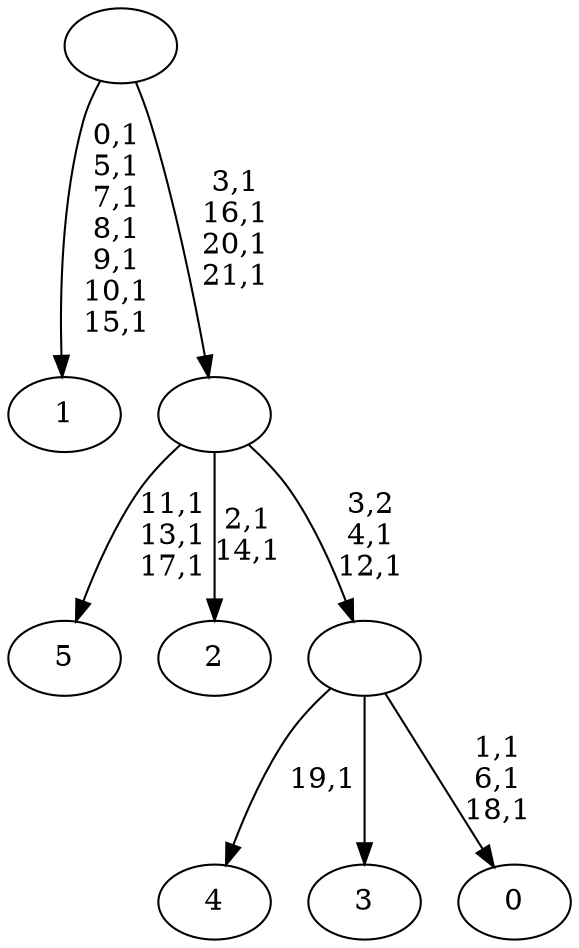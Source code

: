 digraph T {
	28 [label="5"]
	24 [label="4"]
	22 [label="3"]
	21 [label="2"]
	18 [label="1"]
	10 [label="0"]
	6 [label=""]
	4 [label=""]
	0 [label=""]
	6 -> 10 [label="1,1\n6,1\n18,1"]
	6 -> 24 [label="19,1"]
	6 -> 22 [label=""]
	4 -> 6 [label="3,2\n4,1\n12,1"]
	4 -> 21 [label="2,1\n14,1"]
	4 -> 28 [label="11,1\n13,1\n17,1"]
	0 -> 4 [label="3,1\n16,1\n20,1\n21,1"]
	0 -> 18 [label="0,1\n5,1\n7,1\n8,1\n9,1\n10,1\n15,1"]
}
